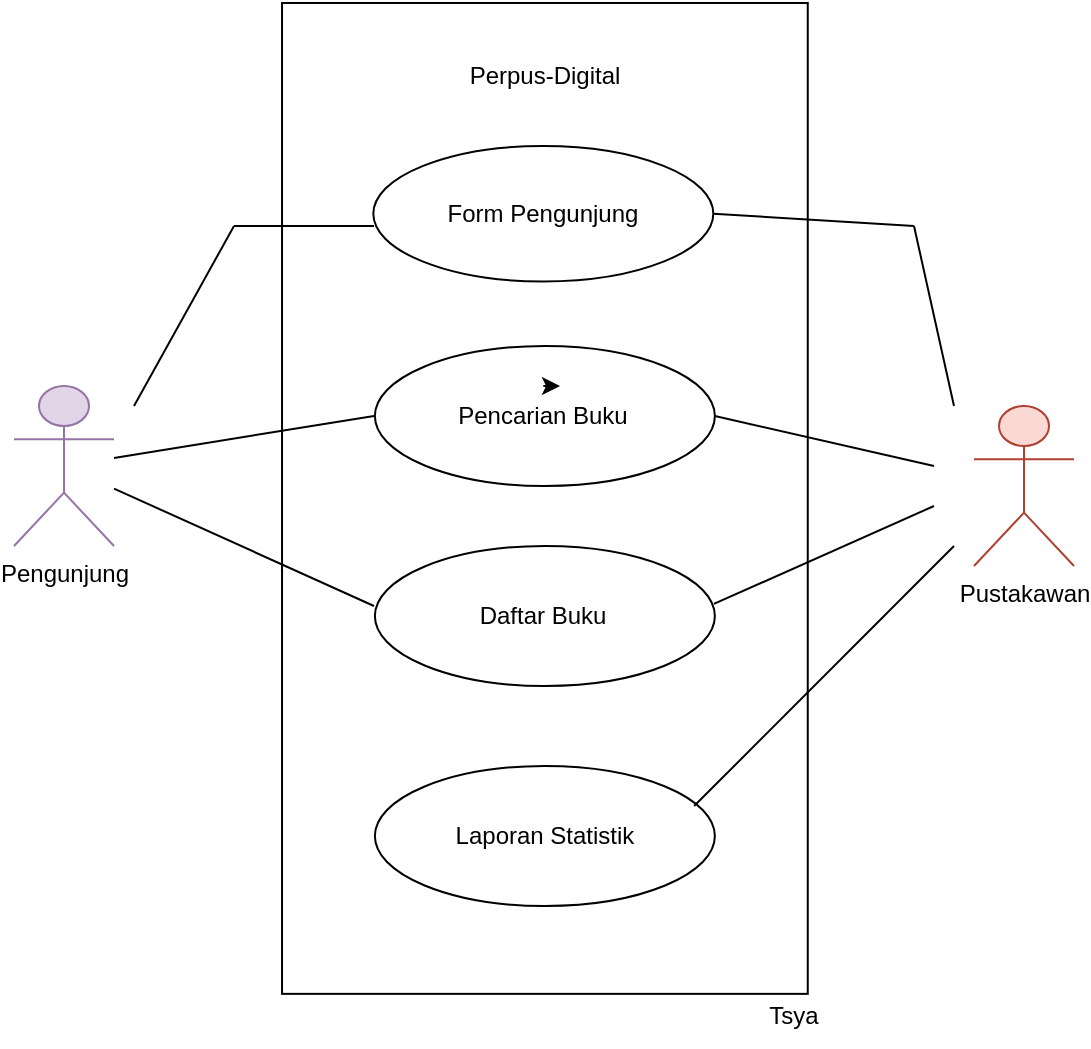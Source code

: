 <mxfile version="23.1.1" type="github">
  <diagram name="Halaman-1" id="6v_JoEdn9gjm4LWyvMf0">
    <mxGraphModel dx="880" dy="468" grid="1" gridSize="10" guides="1" tooltips="1" connect="1" arrows="1" fold="1" page="1" pageScale="1" pageWidth="827" pageHeight="1169" math="0" shadow="0">
      <root>
        <mxCell id="0" />
        <mxCell id="1" parent="0" />
        <mxCell id="UYg-ZGEk_u227HuyF182-1" value="" style="rounded=0;whiteSpace=wrap;html=1;rotation=90;" vertex="1" parent="1">
          <mxGeometry x="187.73" y="264.78" width="495.44" height="262.86" as="geometry" />
        </mxCell>
        <mxCell id="UYg-ZGEk_u227HuyF182-2" value="" style="ellipse;whiteSpace=wrap;html=1;" vertex="1" parent="1">
          <mxGeometry x="349.66" y="220" width="170" height="67.77" as="geometry" />
        </mxCell>
        <mxCell id="UYg-ZGEk_u227HuyF182-4" value="" style="ellipse;whiteSpace=wrap;html=1;" vertex="1" parent="1">
          <mxGeometry x="350.44" y="320" width="170" height="70" as="geometry" />
        </mxCell>
        <mxCell id="UYg-ZGEk_u227HuyF182-5" value="" style="ellipse;whiteSpace=wrap;html=1;" vertex="1" parent="1">
          <mxGeometry x="350.44" y="420" width="170" height="70" as="geometry" />
        </mxCell>
        <mxCell id="UYg-ZGEk_u227HuyF182-6" value="" style="ellipse;whiteSpace=wrap;html=1;" vertex="1" parent="1">
          <mxGeometry x="350.44" y="530" width="170" height="70" as="geometry" />
        </mxCell>
        <mxCell id="UYg-ZGEk_u227HuyF182-8" value="Perpus-Digital" style="text;html=1;strokeColor=none;fillColor=none;align=center;verticalAlign=middle;whiteSpace=wrap;rounded=0;" vertex="1" parent="1">
          <mxGeometry x="387.78" y="170" width="95.34" height="30" as="geometry" />
        </mxCell>
        <mxCell id="UYg-ZGEk_u227HuyF182-9" value="Pengunjung&lt;br&gt;" style="shape=umlActor;verticalLabelPosition=bottom;verticalAlign=top;html=1;outlineConnect=0;fillColor=#e1d5e7;strokeColor=#9673a6;" vertex="1" parent="1">
          <mxGeometry x="170" y="340" width="50" height="80" as="geometry" />
        </mxCell>
        <mxCell id="UYg-ZGEk_u227HuyF182-10" value="Pustakawan" style="shape=umlActor;verticalLabelPosition=bottom;verticalAlign=top;html=1;outlineConnect=0;fillColor=#fad9d5;strokeColor=#ae4132;" vertex="1" parent="1">
          <mxGeometry x="650.0" y="350" width="50" height="80" as="geometry" />
        </mxCell>
        <mxCell id="UYg-ZGEk_u227HuyF182-11" value="Form Pengunjung" style="text;html=1;strokeColor=none;fillColor=none;align=center;verticalAlign=middle;whiteSpace=wrap;rounded=0;" vertex="1" parent="1">
          <mxGeometry x="372.38" y="243.33" width="124.55" height="21.11" as="geometry" />
        </mxCell>
        <mxCell id="UYg-ZGEk_u227HuyF182-12" value="Pencarian Buku" style="text;html=1;strokeColor=none;fillColor=none;align=center;verticalAlign=middle;whiteSpace=wrap;rounded=0;" vertex="1" parent="1">
          <mxGeometry x="386.99" y="340" width="95.34" height="30" as="geometry" />
        </mxCell>
        <mxCell id="UYg-ZGEk_u227HuyF182-13" value="Daftar Buku" style="text;html=1;strokeColor=none;fillColor=none;align=center;verticalAlign=middle;whiteSpace=wrap;rounded=0;" vertex="1" parent="1">
          <mxGeometry x="396.99" y="440" width="75.34" height="30" as="geometry" />
        </mxCell>
        <mxCell id="UYg-ZGEk_u227HuyF182-14" value="Laporan Statistik" style="text;html=1;strokeColor=none;fillColor=none;align=center;verticalAlign=middle;whiteSpace=wrap;rounded=0;" vertex="1" parent="1">
          <mxGeometry x="383.95" y="550" width="103.01" height="30" as="geometry" />
        </mxCell>
        <mxCell id="UYg-ZGEk_u227HuyF182-20" value="" style="endArrow=none;html=1;rounded=0;" edge="1" parent="1" source="UYg-ZGEk_u227HuyF182-9">
          <mxGeometry width="50" height="50" relative="1" as="geometry">
            <mxPoint x="390" y="400" as="sourcePoint" />
            <mxPoint x="350" y="355" as="targetPoint" />
          </mxGeometry>
        </mxCell>
        <mxCell id="UYg-ZGEk_u227HuyF182-21" value="" style="endArrow=none;html=1;rounded=0;" edge="1" parent="1" source="UYg-ZGEk_u227HuyF182-9">
          <mxGeometry width="50" height="50" relative="1" as="geometry">
            <mxPoint x="250" y="400" as="sourcePoint" />
            <mxPoint x="350" y="450" as="targetPoint" />
          </mxGeometry>
        </mxCell>
        <mxCell id="UYg-ZGEk_u227HuyF182-22" value="" style="endArrow=none;html=1;rounded=0;" edge="1" parent="1">
          <mxGeometry width="50" height="50" relative="1" as="geometry">
            <mxPoint x="230" y="350" as="sourcePoint" />
            <mxPoint x="280" y="260" as="targetPoint" />
          </mxGeometry>
        </mxCell>
        <mxCell id="UYg-ZGEk_u227HuyF182-23" value="" style="endArrow=none;html=1;rounded=0;exitX=1;exitY=0.5;exitDx=0;exitDy=0;" edge="1" parent="1" source="UYg-ZGEk_u227HuyF182-4">
          <mxGeometry width="50" height="50" relative="1" as="geometry">
            <mxPoint x="390" y="400" as="sourcePoint" />
            <mxPoint x="630" y="380" as="targetPoint" />
          </mxGeometry>
        </mxCell>
        <mxCell id="UYg-ZGEk_u227HuyF182-25" value="" style="endArrow=none;html=1;rounded=0;exitX=0.997;exitY=0.414;exitDx=0;exitDy=0;exitPerimeter=0;" edge="1" parent="1" source="UYg-ZGEk_u227HuyF182-5">
          <mxGeometry width="50" height="50" relative="1" as="geometry">
            <mxPoint x="390" y="400" as="sourcePoint" />
            <mxPoint x="630" y="400" as="targetPoint" />
          </mxGeometry>
        </mxCell>
        <mxCell id="UYg-ZGEk_u227HuyF182-27" value="" style="endArrow=none;html=1;rounded=0;exitX=0.939;exitY=0.286;exitDx=0;exitDy=0;exitPerimeter=0;" edge="1" parent="1" source="UYg-ZGEk_u227HuyF182-6">
          <mxGeometry width="50" height="50" relative="1" as="geometry">
            <mxPoint x="510" y="540" as="sourcePoint" />
            <mxPoint x="640" y="420" as="targetPoint" />
          </mxGeometry>
        </mxCell>
        <mxCell id="UYg-ZGEk_u227HuyF182-29" style="edgeStyle=orthogonalEdgeStyle;rounded=0;orthogonalLoop=1;jettySize=auto;html=1;exitX=0.5;exitY=0;exitDx=0;exitDy=0;entryX=0.587;entryY=-0.033;entryDx=0;entryDy=0;entryPerimeter=0;" edge="1" parent="1" source="UYg-ZGEk_u227HuyF182-12" target="UYg-ZGEk_u227HuyF182-12">
          <mxGeometry relative="1" as="geometry" />
        </mxCell>
        <mxCell id="UYg-ZGEk_u227HuyF182-30" value="" style="endArrow=none;html=1;rounded=0;entryX=1;entryY=0.5;entryDx=0;entryDy=0;" edge="1" parent="1" target="UYg-ZGEk_u227HuyF182-2">
          <mxGeometry width="50" height="50" relative="1" as="geometry">
            <mxPoint x="620" y="260" as="sourcePoint" />
            <mxPoint x="440" y="350" as="targetPoint" />
          </mxGeometry>
        </mxCell>
        <mxCell id="UYg-ZGEk_u227HuyF182-31" value="" style="endArrow=none;html=1;rounded=0;" edge="1" parent="1">
          <mxGeometry width="50" height="50" relative="1" as="geometry">
            <mxPoint x="280" y="260" as="sourcePoint" />
            <mxPoint x="350" y="260" as="targetPoint" />
            <Array as="points">
              <mxPoint x="350" y="260" />
            </Array>
          </mxGeometry>
        </mxCell>
        <mxCell id="UYg-ZGEk_u227HuyF182-33" value="" style="endArrow=none;html=1;rounded=0;" edge="1" parent="1">
          <mxGeometry width="50" height="50" relative="1" as="geometry">
            <mxPoint x="640" y="350" as="sourcePoint" />
            <mxPoint x="620" y="260" as="targetPoint" />
          </mxGeometry>
        </mxCell>
        <mxCell id="UYg-ZGEk_u227HuyF182-34" value="Tsya" style="text;html=1;strokeColor=none;fillColor=none;align=center;verticalAlign=middle;whiteSpace=wrap;rounded=0;" vertex="1" parent="1">
          <mxGeometry x="530" y="640" width="60" height="30" as="geometry" />
        </mxCell>
      </root>
    </mxGraphModel>
  </diagram>
</mxfile>
